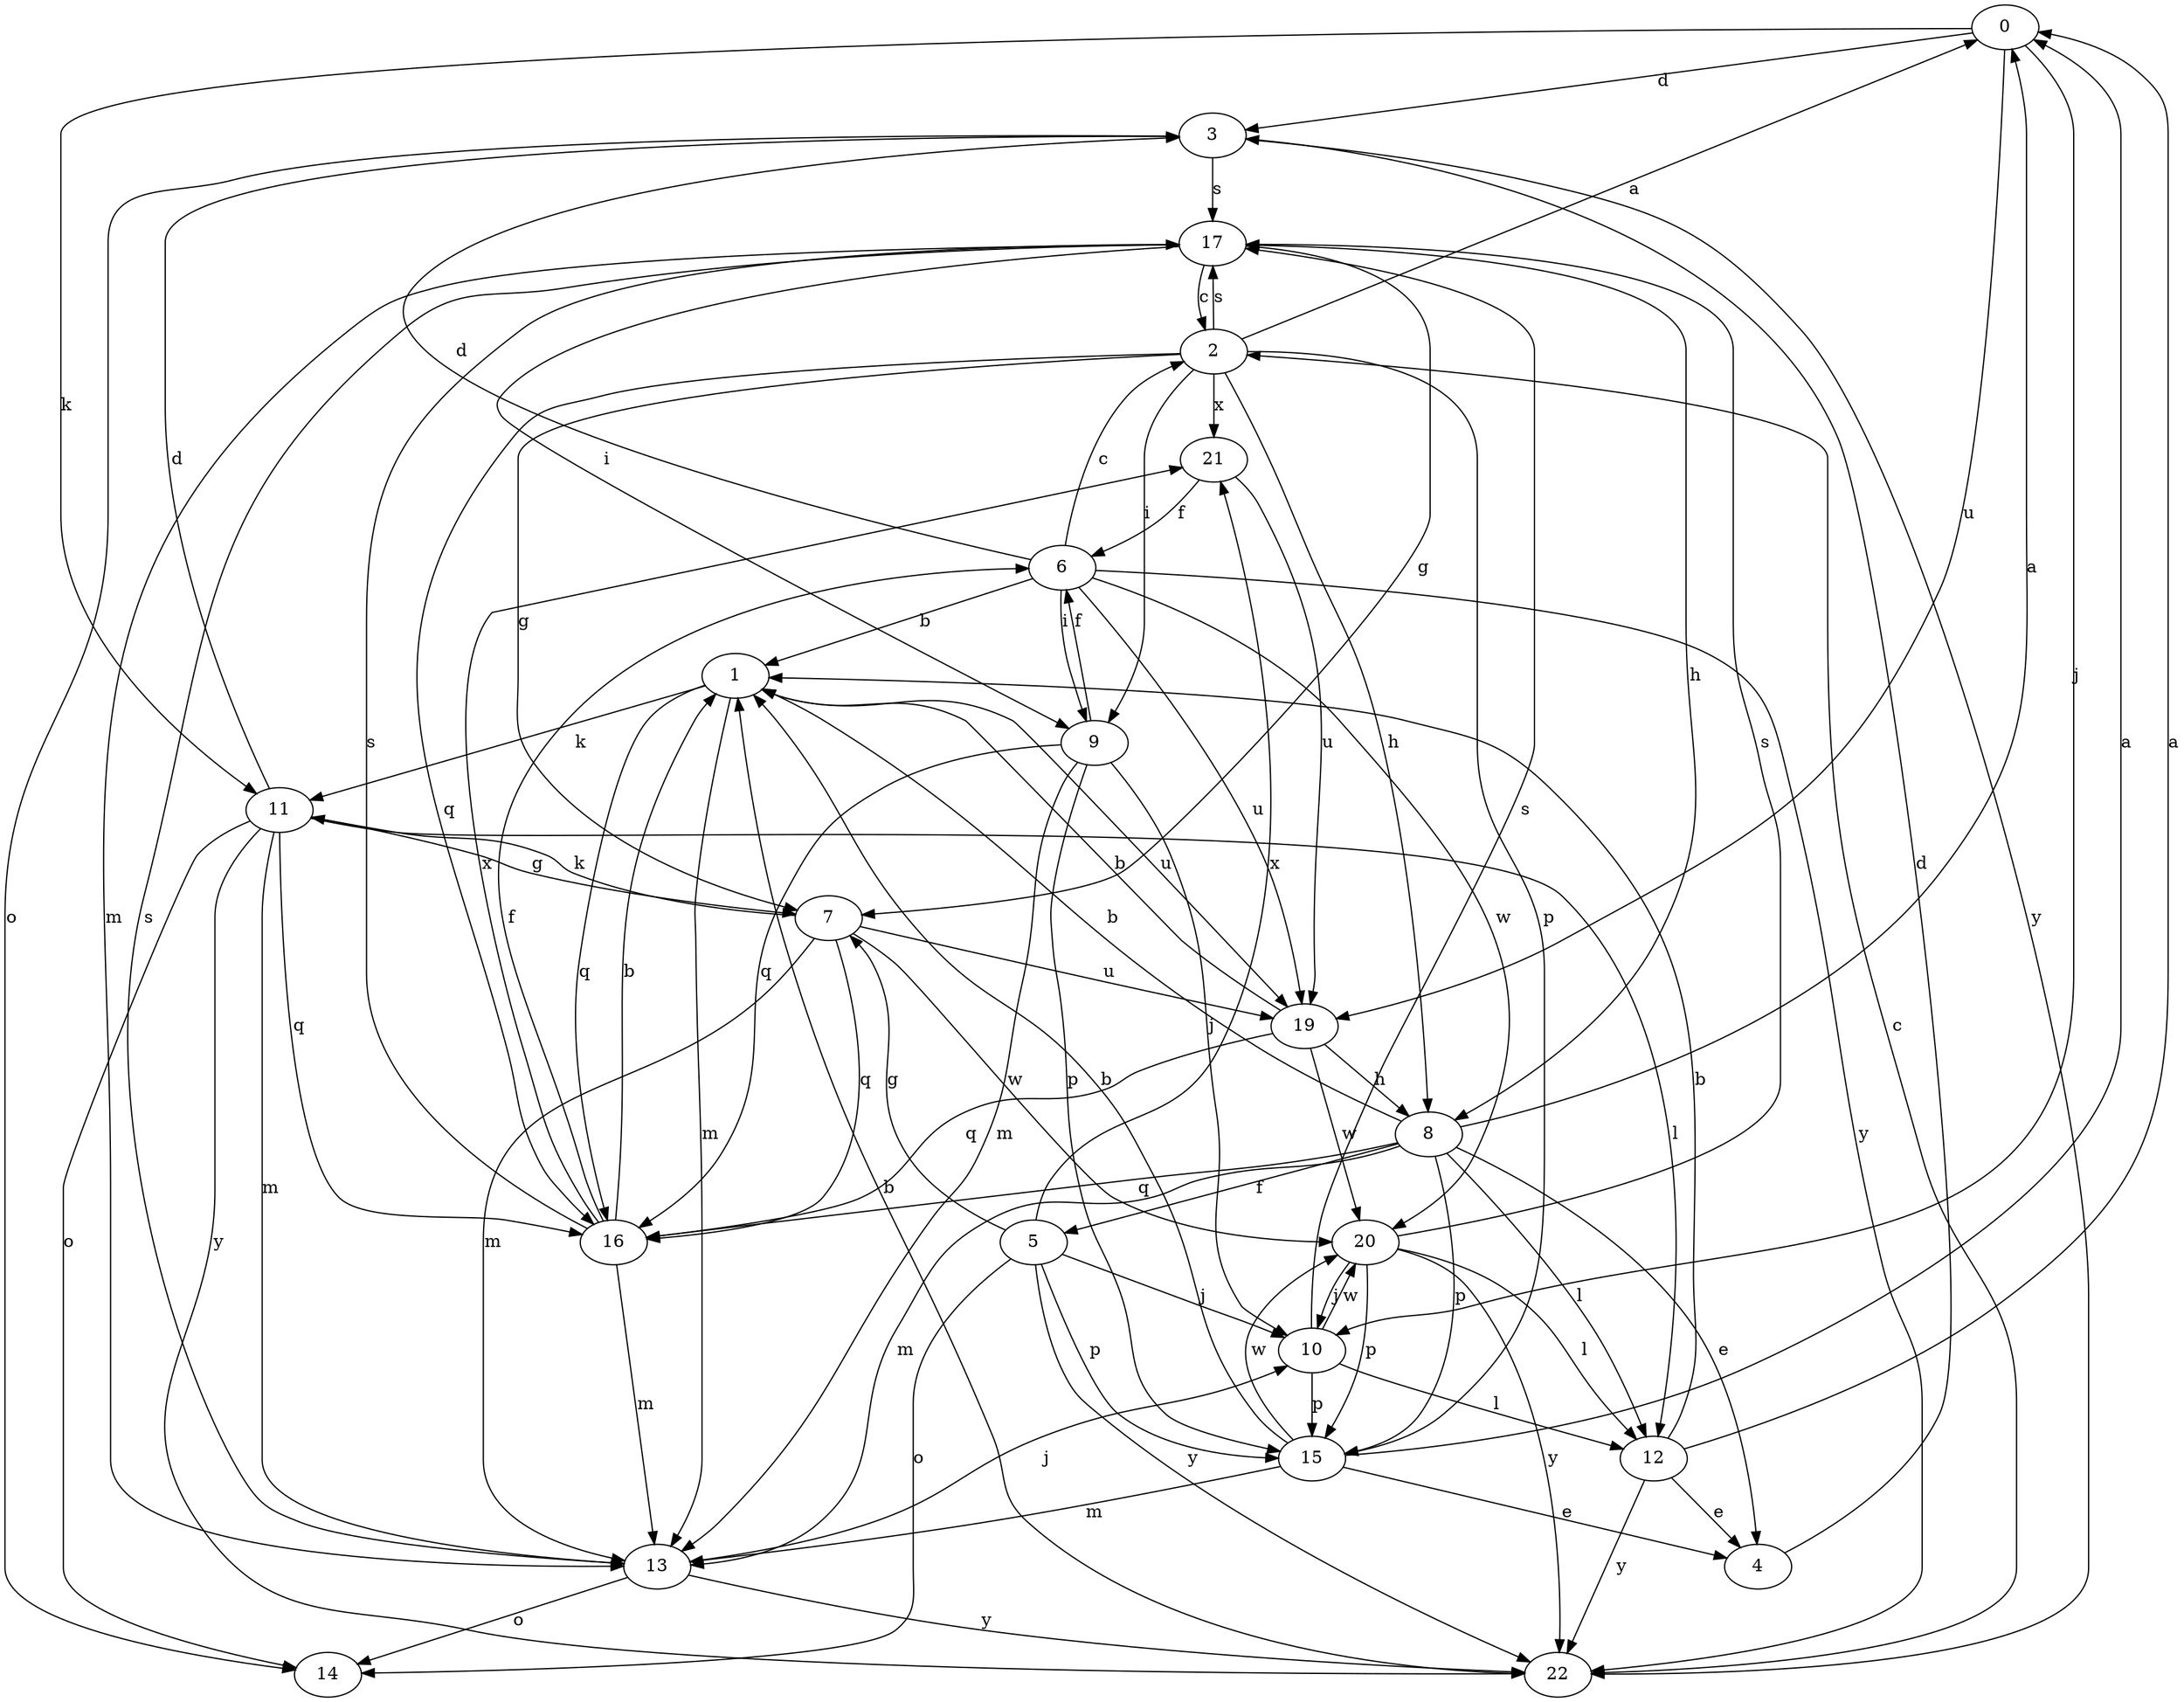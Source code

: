 strict digraph  {
0;
1;
2;
3;
4;
5;
6;
7;
8;
9;
10;
11;
12;
13;
14;
15;
16;
17;
19;
20;
21;
22;
0 -> 3  [label=d];
0 -> 10  [label=j];
0 -> 11  [label=k];
0 -> 19  [label=u];
1 -> 11  [label=k];
1 -> 13  [label=m];
1 -> 16  [label=q];
1 -> 19  [label=u];
2 -> 0  [label=a];
2 -> 7  [label=g];
2 -> 8  [label=h];
2 -> 9  [label=i];
2 -> 15  [label=p];
2 -> 16  [label=q];
2 -> 17  [label=s];
2 -> 21  [label=x];
3 -> 14  [label=o];
3 -> 17  [label=s];
3 -> 22  [label=y];
4 -> 3  [label=d];
5 -> 7  [label=g];
5 -> 10  [label=j];
5 -> 14  [label=o];
5 -> 15  [label=p];
5 -> 21  [label=x];
5 -> 22  [label=y];
6 -> 1  [label=b];
6 -> 2  [label=c];
6 -> 3  [label=d];
6 -> 9  [label=i];
6 -> 19  [label=u];
6 -> 20  [label=w];
6 -> 22  [label=y];
7 -> 11  [label=k];
7 -> 13  [label=m];
7 -> 16  [label=q];
7 -> 19  [label=u];
7 -> 20  [label=w];
8 -> 0  [label=a];
8 -> 1  [label=b];
8 -> 4  [label=e];
8 -> 5  [label=f];
8 -> 12  [label=l];
8 -> 13  [label=m];
8 -> 15  [label=p];
8 -> 16  [label=q];
9 -> 6  [label=f];
9 -> 10  [label=j];
9 -> 13  [label=m];
9 -> 15  [label=p];
9 -> 16  [label=q];
10 -> 12  [label=l];
10 -> 15  [label=p];
10 -> 17  [label=s];
10 -> 20  [label=w];
11 -> 3  [label=d];
11 -> 7  [label=g];
11 -> 12  [label=l];
11 -> 13  [label=m];
11 -> 14  [label=o];
11 -> 16  [label=q];
11 -> 22  [label=y];
12 -> 0  [label=a];
12 -> 1  [label=b];
12 -> 4  [label=e];
12 -> 22  [label=y];
13 -> 10  [label=j];
13 -> 14  [label=o];
13 -> 17  [label=s];
13 -> 22  [label=y];
15 -> 0  [label=a];
15 -> 1  [label=b];
15 -> 4  [label=e];
15 -> 13  [label=m];
15 -> 20  [label=w];
16 -> 1  [label=b];
16 -> 6  [label=f];
16 -> 13  [label=m];
16 -> 17  [label=s];
16 -> 21  [label=x];
17 -> 2  [label=c];
17 -> 7  [label=g];
17 -> 8  [label=h];
17 -> 9  [label=i];
17 -> 13  [label=m];
19 -> 1  [label=b];
19 -> 8  [label=h];
19 -> 16  [label=q];
19 -> 20  [label=w];
20 -> 10  [label=j];
20 -> 12  [label=l];
20 -> 15  [label=p];
20 -> 17  [label=s];
20 -> 22  [label=y];
21 -> 6  [label=f];
21 -> 19  [label=u];
22 -> 1  [label=b];
22 -> 2  [label=c];
}

